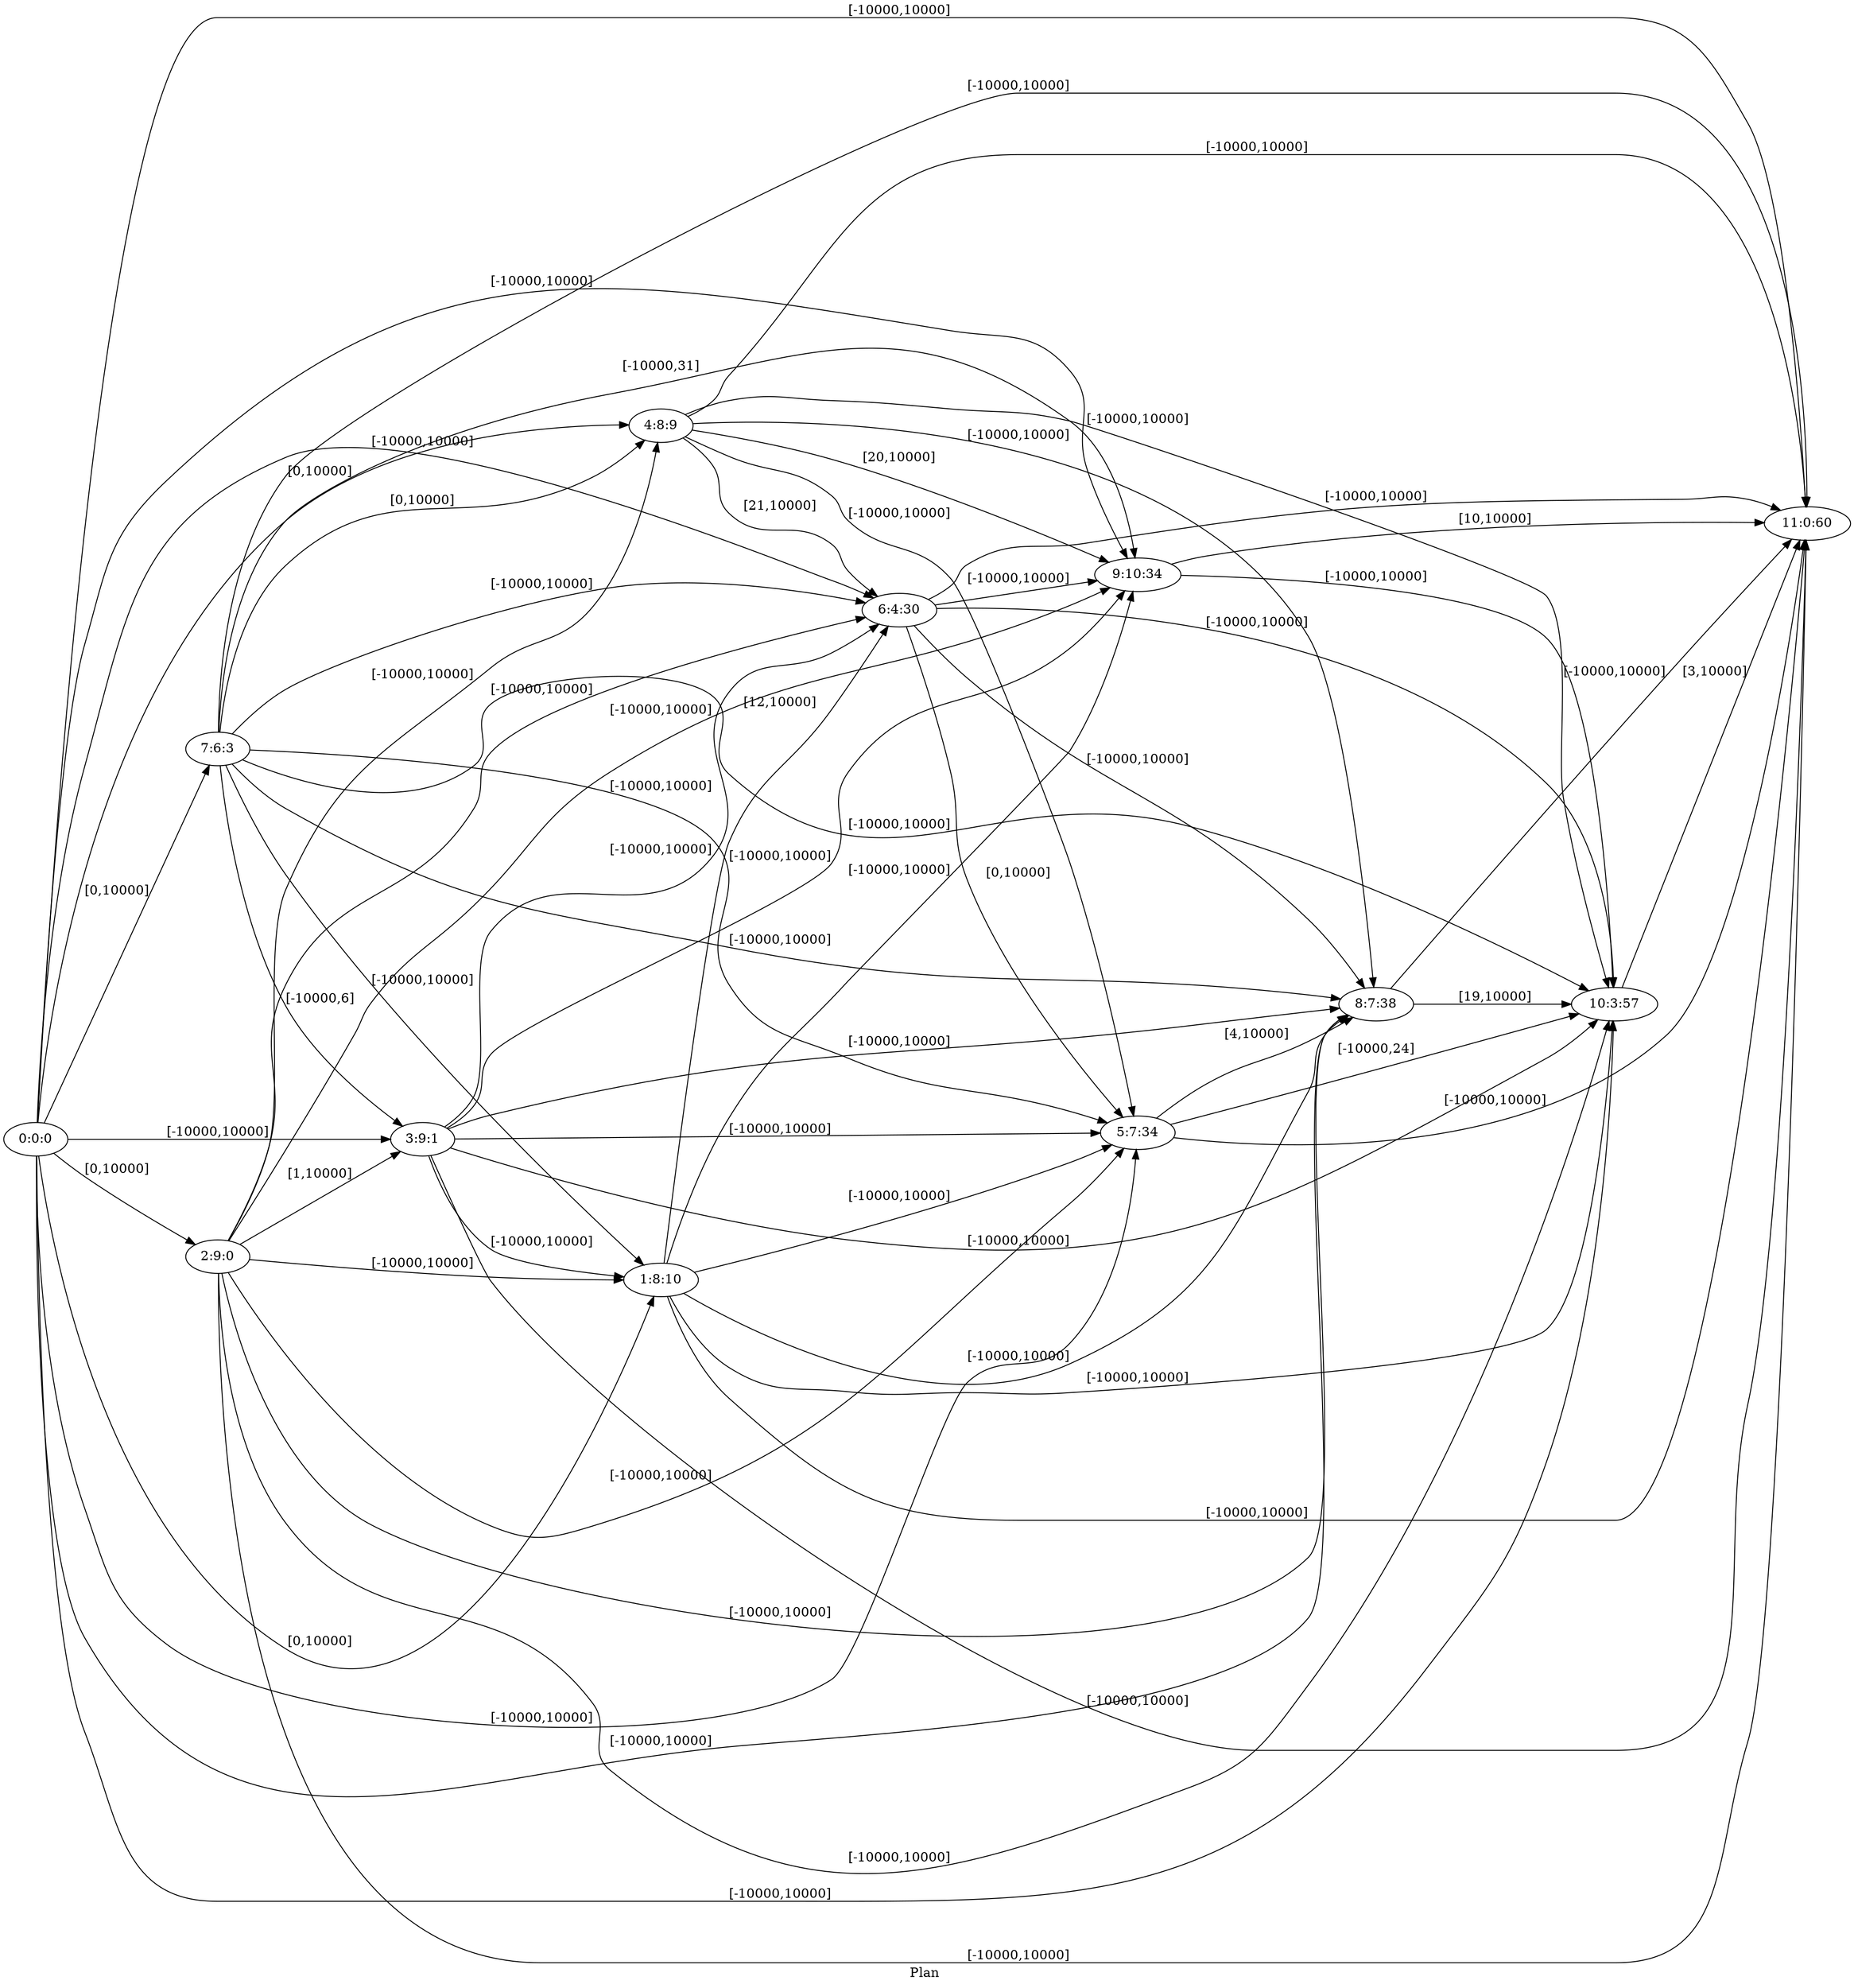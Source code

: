 digraph G {
 rankdir = LR;
 nodesep = .45; 
 size = 30;
label="Plan ";
 fldt = 0.520233;
"0:0:0"->"1:8:10"[ label = "[0,10000]"];
"0:0:0"->"2:9:0"[ label = "[0,10000]"];
"0:0:0"->"3:9:1"[ label = "[-10000,10000]"];
"0:0:0"->"4:8:9"[ label = "[0,10000]"];
"0:0:0"->"5:7:34"[ label = "[-10000,10000]"];
"0:0:0"->"6:4:30"[ label = "[-10000,10000]"];
"0:0:0"->"7:6:3"[ label = "[0,10000]"];
"0:0:0"->"8:7:38"[ label = "[-10000,10000]"];
"0:0:0"->"9:10:34"[ label = "[-10000,10000]"];
"0:0:0"->"10:3:57"[ label = "[-10000,10000]"];
"0:0:0"->"11:0:60"[ label = "[-10000,10000]"];
"1:8:10"->"5:7:34"[ label = "[-10000,10000]"];
"1:8:10"->"6:4:30"[ label = "[12,10000]"];
"1:8:10"->"8:7:38"[ label = "[-10000,10000]"];
"1:8:10"->"9:10:34"[ label = "[-10000,10000]"];
"1:8:10"->"10:3:57"[ label = "[-10000,10000]"];
"1:8:10"->"11:0:60"[ label = "[-10000,10000]"];
"2:9:0"->"1:8:10"[ label = "[-10000,10000]"];
"2:9:0"->"3:9:1"[ label = "[1,10000]"];
"2:9:0"->"4:8:9"[ label = "[-10000,10000]"];
"2:9:0"->"5:7:34"[ label = "[-10000,10000]"];
"2:9:0"->"6:4:30"[ label = "[-10000,10000]"];
"2:9:0"->"8:7:38"[ label = "[-10000,10000]"];
"2:9:0"->"9:10:34"[ label = "[-10000,10000]"];
"2:9:0"->"10:3:57"[ label = "[-10000,10000]"];
"2:9:0"->"11:0:60"[ label = "[-10000,10000]"];
"3:9:1"->"1:8:10"[ label = "[-10000,10000]"];
"3:9:1"->"5:7:34"[ label = "[-10000,10000]"];
"3:9:1"->"6:4:30"[ label = "[-10000,10000]"];
"3:9:1"->"8:7:38"[ label = "[-10000,10000]"];
"3:9:1"->"9:10:34"[ label = "[-10000,10000]"];
"3:9:1"->"10:3:57"[ label = "[-10000,10000]"];
"3:9:1"->"11:0:60"[ label = "[-10000,10000]"];
"4:8:9"->"5:7:34"[ label = "[-10000,10000]"];
"4:8:9"->"6:4:30"[ label = "[21,10000]"];
"4:8:9"->"8:7:38"[ label = "[-10000,10000]"];
"4:8:9"->"9:10:34"[ label = "[20,10000]"];
"4:8:9"->"10:3:57"[ label = "[-10000,10000]"];
"4:8:9"->"11:0:60"[ label = "[-10000,10000]"];
"5:7:34"->"8:7:38"[ label = "[4,10000]"];
"5:7:34"->"10:3:57"[ label = "[-10000,24]"];
"5:7:34"->"11:0:60"[ label = "[-10000,10000]"];
"6:4:30"->"5:7:34"[ label = "[0,10000]"];
"6:4:30"->"8:7:38"[ label = "[-10000,10000]"];
"6:4:30"->"9:10:34"[ label = "[-10000,10000]"];
"6:4:30"->"10:3:57"[ label = "[-10000,10000]"];
"6:4:30"->"11:0:60"[ label = "[-10000,10000]"];
"7:6:3"->"1:8:10"[ label = "[-10000,10000]"];
"7:6:3"->"3:9:1"[ label = "[-10000,6]"];
"7:6:3"->"4:8:9"[ label = "[0,10000]"];
"7:6:3"->"5:7:34"[ label = "[-10000,10000]"];
"7:6:3"->"6:4:30"[ label = "[-10000,10000]"];
"7:6:3"->"8:7:38"[ label = "[-10000,10000]"];
"7:6:3"->"9:10:34"[ label = "[-10000,31]"];
"7:6:3"->"10:3:57"[ label = "[-10000,10000]"];
"7:6:3"->"11:0:60"[ label = "[-10000,10000]"];
"8:7:38"->"10:3:57"[ label = "[19,10000]"];
"8:7:38"->"11:0:60"[ label = "[-10000,10000]"];
"9:10:34"->"10:3:57"[ label = "[-10000,10000]"];
"9:10:34"->"11:0:60"[ label = "[10,10000]"];
"10:3:57"->"11:0:60"[ label = "[3,10000]"];
}

